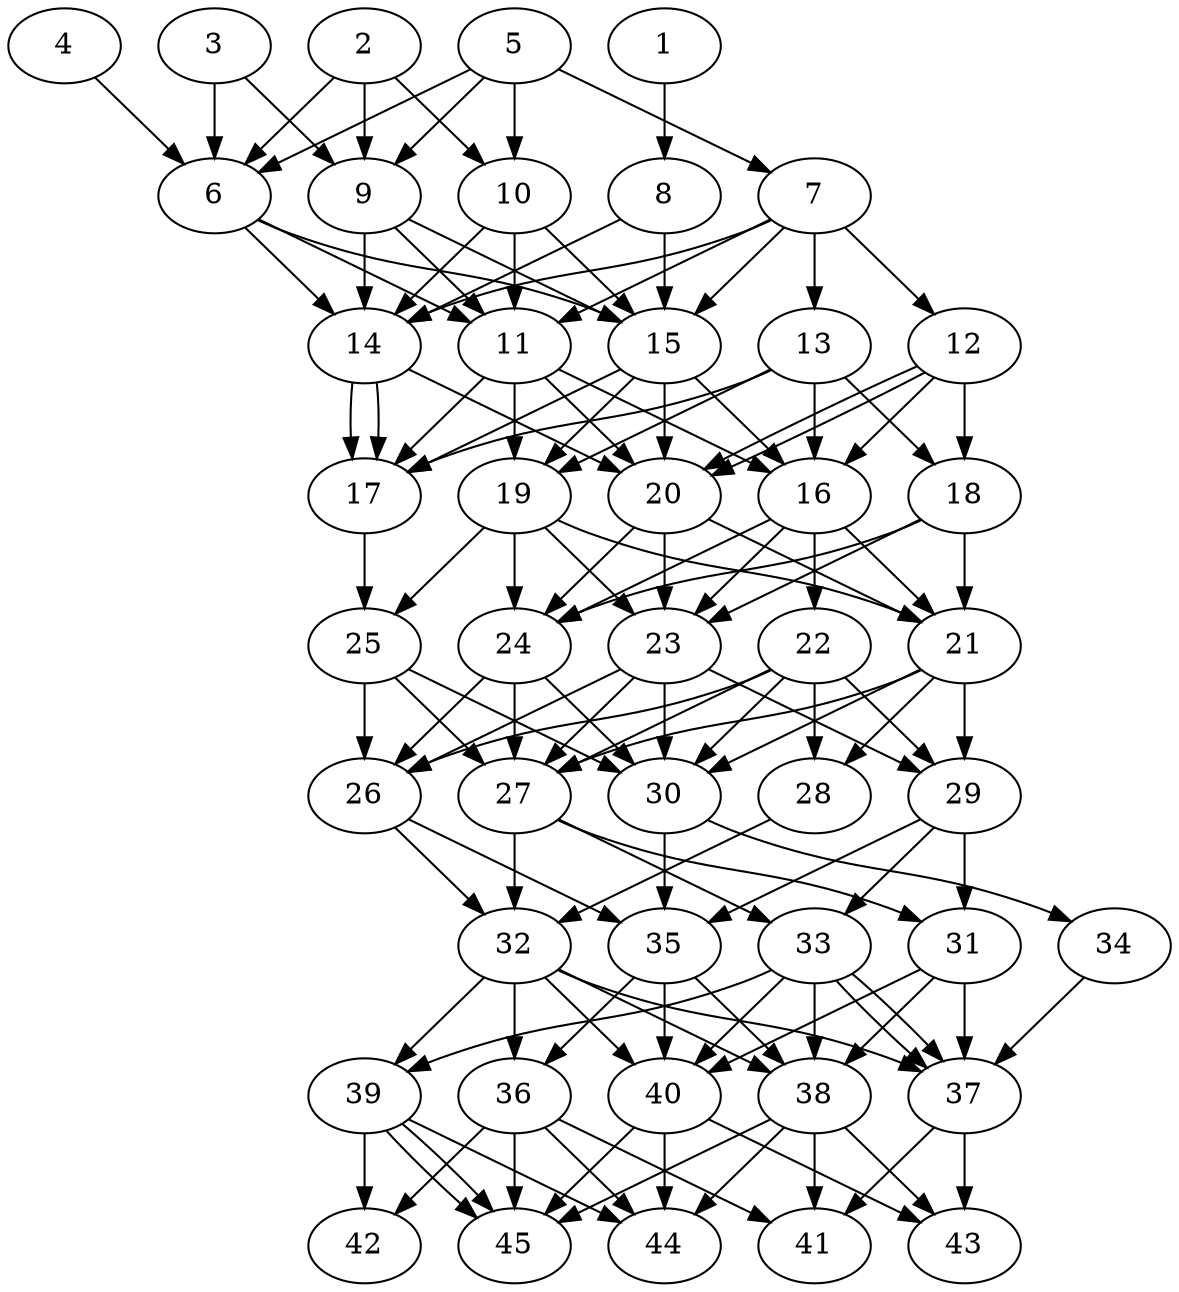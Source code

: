 // DAG automatically generated by daggen at Thu Oct  3 14:07:25 2019
// ./daggen --dot -n 45 --ccr 0.3 --fat 0.5 --regular 0.9 --density 0.9 --mindata 5242880 --maxdata 52428800 
digraph G {
  1 [size="90129067", alpha="0.12", expect_size="27038720"] 
  1 -> 8 [size ="27038720"]
  2 [size="66048000", alpha="0.01", expect_size="19814400"] 
  2 -> 6 [size ="19814400"]
  2 -> 9 [size ="19814400"]
  2 -> 10 [size ="19814400"]
  3 [size="73922560", alpha="0.17", expect_size="22176768"] 
  3 -> 6 [size ="22176768"]
  3 -> 9 [size ="22176768"]
  4 [size="59624107", alpha="0.03", expect_size="17887232"] 
  4 -> 6 [size ="17887232"]
  5 [size="51712000", alpha="0.11", expect_size="15513600"] 
  5 -> 6 [size ="15513600"]
  5 -> 7 [size ="15513600"]
  5 -> 9 [size ="15513600"]
  5 -> 10 [size ="15513600"]
  6 [size="92736853", alpha="0.02", expect_size="27821056"] 
  6 -> 11 [size ="27821056"]
  6 -> 14 [size ="27821056"]
  6 -> 15 [size ="27821056"]
  7 [size="43178667", alpha="0.03", expect_size="12953600"] 
  7 -> 11 [size ="12953600"]
  7 -> 12 [size ="12953600"]
  7 -> 13 [size ="12953600"]
  7 -> 14 [size ="12953600"]
  7 -> 15 [size ="12953600"]
  8 [size="127976107", alpha="0.08", expect_size="38392832"] 
  8 -> 14 [size ="38392832"]
  8 -> 15 [size ="38392832"]
  9 [size="135560533", alpha="0.10", expect_size="40668160"] 
  9 -> 11 [size ="40668160"]
  9 -> 14 [size ="40668160"]
  9 -> 15 [size ="40668160"]
  10 [size="160423253", alpha="0.11", expect_size="48126976"] 
  10 -> 11 [size ="48126976"]
  10 -> 14 [size ="48126976"]
  10 -> 15 [size ="48126976"]
  11 [size="169932800", alpha="0.04", expect_size="50979840"] 
  11 -> 16 [size ="50979840"]
  11 -> 17 [size ="50979840"]
  11 -> 19 [size ="50979840"]
  11 -> 20 [size ="50979840"]
  12 [size="105110187", alpha="0.10", expect_size="31533056"] 
  12 -> 16 [size ="31533056"]
  12 -> 18 [size ="31533056"]
  12 -> 20 [size ="31533056"]
  12 -> 20 [size ="31533056"]
  13 [size="111076693", alpha="0.14", expect_size="33323008"] 
  13 -> 16 [size ="33323008"]
  13 -> 17 [size ="33323008"]
  13 -> 18 [size ="33323008"]
  13 -> 19 [size ="33323008"]
  14 [size="89067520", alpha="0.05", expect_size="26720256"] 
  14 -> 17 [size ="26720256"]
  14 -> 17 [size ="26720256"]
  14 -> 20 [size ="26720256"]
  15 [size="114008747", alpha="0.05", expect_size="34202624"] 
  15 -> 16 [size ="34202624"]
  15 -> 17 [size ="34202624"]
  15 -> 19 [size ="34202624"]
  15 -> 20 [size ="34202624"]
  16 [size="44919467", alpha="0.09", expect_size="13475840"] 
  16 -> 21 [size ="13475840"]
  16 -> 22 [size ="13475840"]
  16 -> 23 [size ="13475840"]
  16 -> 24 [size ="13475840"]
  17 [size="62740480", alpha="0.15", expect_size="18822144"] 
  17 -> 25 [size ="18822144"]
  18 [size="83787093", alpha="0.02", expect_size="25136128"] 
  18 -> 21 [size ="25136128"]
  18 -> 23 [size ="25136128"]
  18 -> 24 [size ="25136128"]
  19 [size="149002240", alpha="0.15", expect_size="44700672"] 
  19 -> 21 [size ="44700672"]
  19 -> 23 [size ="44700672"]
  19 -> 24 [size ="44700672"]
  19 -> 25 [size ="44700672"]
  20 [size="73526613", alpha="0.08", expect_size="22057984"] 
  20 -> 21 [size ="22057984"]
  20 -> 23 [size ="22057984"]
  20 -> 24 [size ="22057984"]
  21 [size="158955520", alpha="0.11", expect_size="47686656"] 
  21 -> 27 [size ="47686656"]
  21 -> 28 [size ="47686656"]
  21 -> 29 [size ="47686656"]
  21 -> 30 [size ="47686656"]
  22 [size="34078720", alpha="0.19", expect_size="10223616"] 
  22 -> 26 [size ="10223616"]
  22 -> 27 [size ="10223616"]
  22 -> 28 [size ="10223616"]
  22 -> 29 [size ="10223616"]
  22 -> 30 [size ="10223616"]
  23 [size="114967893", alpha="0.15", expect_size="34490368"] 
  23 -> 26 [size ="34490368"]
  23 -> 27 [size ="34490368"]
  23 -> 29 [size ="34490368"]
  23 -> 30 [size ="34490368"]
  24 [size="71038293", alpha="0.16", expect_size="21311488"] 
  24 -> 26 [size ="21311488"]
  24 -> 27 [size ="21311488"]
  24 -> 30 [size ="21311488"]
  25 [size="109605547", alpha="0.02", expect_size="32881664"] 
  25 -> 26 [size ="32881664"]
  25 -> 27 [size ="32881664"]
  25 -> 30 [size ="32881664"]
  26 [size="149661013", alpha="0.17", expect_size="44898304"] 
  26 -> 32 [size ="44898304"]
  26 -> 35 [size ="44898304"]
  27 [size="60910933", alpha="0.15", expect_size="18273280"] 
  27 -> 31 [size ="18273280"]
  27 -> 32 [size ="18273280"]
  27 -> 33 [size ="18273280"]
  28 [size="24320000", alpha="0.08", expect_size="7296000"] 
  28 -> 32 [size ="7296000"]
  29 [size="42397013", alpha="0.15", expect_size="12719104"] 
  29 -> 31 [size ="12719104"]
  29 -> 33 [size ="12719104"]
  29 -> 35 [size ="12719104"]
  30 [size="161187840", alpha="0.01", expect_size="48356352"] 
  30 -> 34 [size ="48356352"]
  30 -> 35 [size ="48356352"]
  31 [size="69137067", alpha="0.05", expect_size="20741120"] 
  31 -> 37 [size ="20741120"]
  31 -> 38 [size ="20741120"]
  31 -> 40 [size ="20741120"]
  32 [size="153477120", alpha="0.02", expect_size="46043136"] 
  32 -> 36 [size ="46043136"]
  32 -> 37 [size ="46043136"]
  32 -> 38 [size ="46043136"]
  32 -> 39 [size ="46043136"]
  32 -> 40 [size ="46043136"]
  33 [size="148206933", alpha="0.10", expect_size="44462080"] 
  33 -> 37 [size ="44462080"]
  33 -> 37 [size ="44462080"]
  33 -> 38 [size ="44462080"]
  33 -> 39 [size ="44462080"]
  33 -> 40 [size ="44462080"]
  34 [size="109776213", alpha="0.07", expect_size="32932864"] 
  34 -> 37 [size ="32932864"]
  35 [size="80332800", alpha="0.16", expect_size="24099840"] 
  35 -> 36 [size ="24099840"]
  35 -> 38 [size ="24099840"]
  35 -> 40 [size ="24099840"]
  36 [size="94115840", alpha="0.09", expect_size="28234752"] 
  36 -> 41 [size ="28234752"]
  36 -> 42 [size ="28234752"]
  36 -> 44 [size ="28234752"]
  36 -> 45 [size ="28234752"]
  37 [size="69096107", alpha="0.08", expect_size="20728832"] 
  37 -> 41 [size ="20728832"]
  37 -> 43 [size ="20728832"]
  38 [size="30982827", alpha="0.15", expect_size="9294848"] 
  38 -> 41 [size ="9294848"]
  38 -> 43 [size ="9294848"]
  38 -> 44 [size ="9294848"]
  38 -> 45 [size ="9294848"]
  39 [size="90275840", alpha="0.18", expect_size="27082752"] 
  39 -> 42 [size ="27082752"]
  39 -> 44 [size ="27082752"]
  39 -> 45 [size ="27082752"]
  39 -> 45 [size ="27082752"]
  40 [size="50490027", alpha="0.09", expect_size="15147008"] 
  40 -> 43 [size ="15147008"]
  40 -> 44 [size ="15147008"]
  40 -> 45 [size ="15147008"]
  41 [size="54572373", alpha="0.18", expect_size="16371712"] 
  42 [size="97696427", alpha="0.09", expect_size="29308928"] 
  43 [size="110213120", alpha="0.13", expect_size="33063936"] 
  44 [size="28429653", alpha="0.03", expect_size="8528896"] 
  45 [size="81230507", alpha="0.05", expect_size="24369152"] 
}
